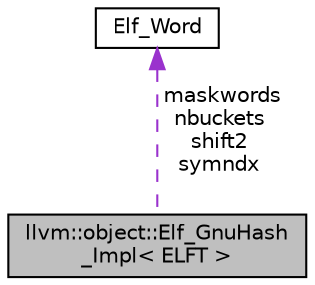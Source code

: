 digraph "llvm::object::Elf_GnuHash_Impl&lt; ELFT &gt;"
{
 // LATEX_PDF_SIZE
  bgcolor="transparent";
  edge [fontname="Helvetica",fontsize="10",labelfontname="Helvetica",labelfontsize="10"];
  node [fontname="Helvetica",fontsize="10",shape="box"];
  Node1 [label="llvm::object::Elf_GnuHash\l_Impl\< ELFT \>",height=0.2,width=0.4,color="black", fillcolor="grey75", style="filled", fontcolor="black",tooltip=" "];
  Node2 -> Node1 [dir="back",color="darkorchid3",fontsize="10",style="dashed",label=" maskwords\nnbuckets\nshift2\nsymndx" ,fontname="Helvetica"];
  Node2 [label="Elf_Word",height=0.2,width=0.4,color="black",tooltip=" "];
}

